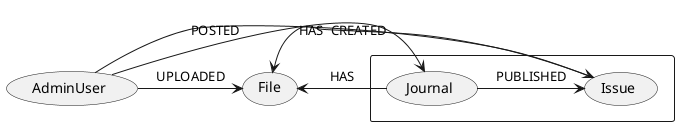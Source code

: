 @startuml
(AdminUser)

rectangle {
(Journal)
(Issue)
}

(File)

(AdminUser)->(Journal):CREATED
(AdminUser)->(Issue):POSTED
(AdminUser)->(File):UPLOADED
(Journal)->(Issue):PUBLISHED
(Journal)->(File):HAS
(Issue)->(File):HAS
@enduml